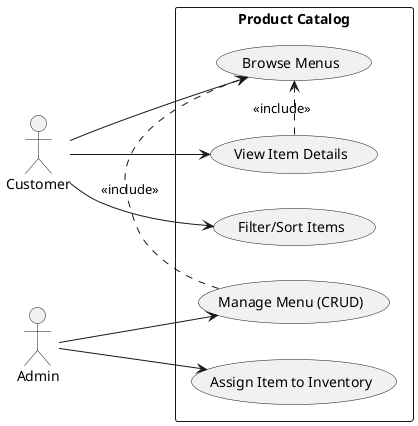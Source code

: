 @startuml UC_ProductCatalog
left to right direction
skinparam packageStyle rectangle

actor Customer as Buyer
actor Admin as SysAdmin

package "Product Catalog" {
  usecase "Browse Menus" as UC_Browse
  usecase "Filter/Sort Items" as UC_FilterSort
  usecase "View Item Details" as UC_View
  usecase "Manage Menu (CRUD)" as UC_Manage
  usecase "Assign Item to Inventory" as UC_AssignInv
}

Buyer --> UC_Browse
Buyer --> UC_FilterSort
Buyer --> UC_View

SysAdmin --> UC_Manage
SysAdmin --> UC_AssignInv

UC_Manage .> UC_Browse : <<include>>
UC_View .> UC_Browse : <<include>>
@enduml
